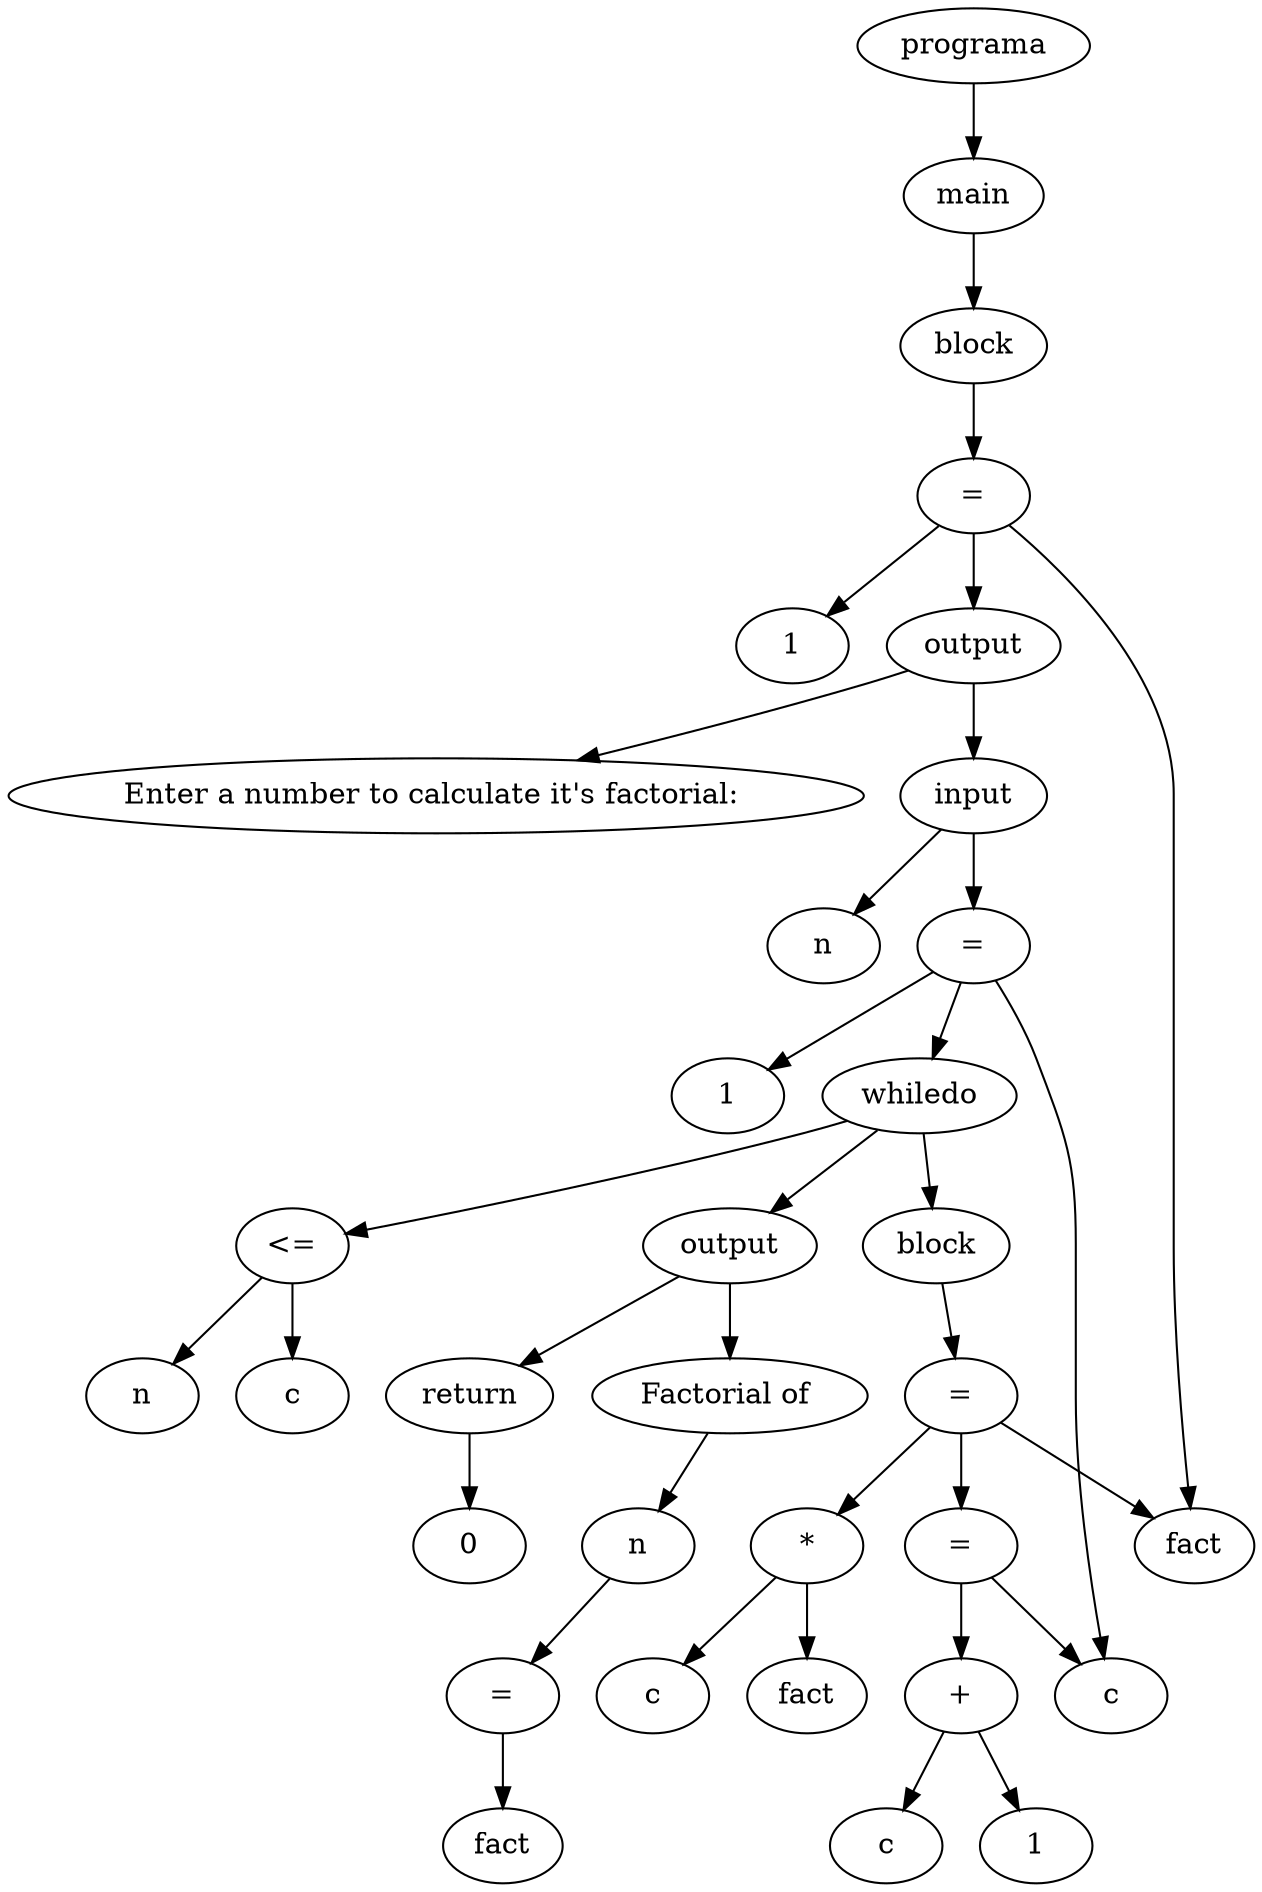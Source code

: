 digraph G {
node_0x1187350 [label="1"]
node_0x1187380 [label="="]
node_0x117d610 [label="fact"]
node_0x1187380 -> node_0x117d610
node_0x1187380 -> node_0x1187350
node_0x1191120 [label="Enter a number to calculate it's factorial: \n"]
node_0x1191150 [label="output"]
node_0x1191150 -> node_0x1191120
node_0x1196050 [label="input"]
node_0x1178760 [label="n"]
node_0x1196050 -> node_0x1178760
node_0x1196150 [label="1"]
node_0x1196180 [label="="]
node_0x11738b0 [label="c"]
node_0x1196180 -> node_0x11738b0
node_0x1196180 -> node_0x1196150
node_0x119ff20 [label="c"]
node_0x119ff90 [label="n"]
node_0x119ffc0 [label="<="]
node_0x119ffc0 -> node_0x119ff20
node_0x119ffc0 -> node_0x119ff90
node_0x11a4f00 [label="fact"]
node_0x11a4f70 [label="c"]
node_0x11a4fa0 [label="*"]
node_0x11a4fa0 -> node_0x11a4f00
node_0x11a4fa0 -> node_0x11a4f70
node_0x11a4ff0 [label="="]
node_0x117d610 [label="fact"]
node_0x11a4ff0 -> node_0x117d610
node_0x11a4ff0 -> node_0x11a4fa0
node_0x11a50f0 [label="c"]
node_0x11a5160 [label="1"]
node_0x11a5190 [label="+"]
node_0x11a5190 -> node_0x11a50f0
node_0x11a5190 -> node_0x11a5160
node_0x11a51e0 [label="="]
node_0x11738b0 [label="c"]
node_0x11a51e0 -> node_0x11738b0
node_0x11a51e0 -> node_0x11a5190
node_0x11a4ff0 -> node_0x11a51e0
node_0x11a5260 [label="block"]
node_0x11a5260 -> node_0x11a4ff0
node_0x11a52b0 [label="whiledo"]
node_0x11a52b0 -> node_0x119ffc0
node_0x11a52b0 -> node_0x11a5260
node_0x11aa1b0 [label="Factorial of "]
node_0x11aa220 [label="n"]
node_0x11af0e0 [label=" = "]
node_0x11af150 [label="fact"]
node_0x11af0e0 -> node_0x11af150
node_0x11aa220 -> node_0x11af0e0
node_0x11aa1b0 -> node_0x11aa220
node_0x11af1e0 [label="output"]
node_0x11af1e0 -> node_0x11aa1b0
node_0x11b8f30 [label="0"]
node_0x11b8f60 [label="return"]
node_0x11b8f60 -> node_0x11b8f30
node_0x11af1e0 -> node_0x11b8f60
node_0x11a52b0 -> node_0x11af1e0
node_0x1196180 -> node_0x11a52b0
node_0x1196050 -> node_0x1196180
node_0x1191150 -> node_0x1196050
node_0x1187380 -> node_0x1191150
node_0x11b8fb0 [label="block"]
node_0x11b8fb0 -> node_0x1187380
node_0x11b9000 [label="main"]
node_0x11b9000 -> node_0x11b8fb0
node_0x11b9050 [label="programa"]
node_0x11b9050 -> node_0x11b9000
}

